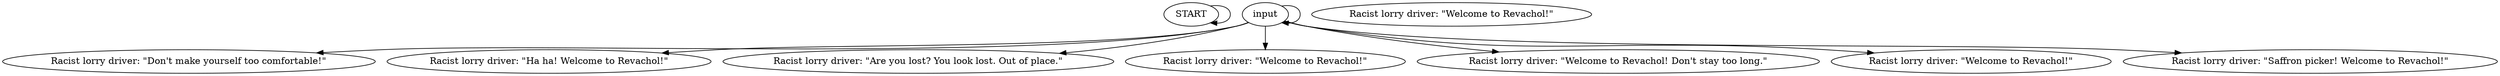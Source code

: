 # JAM / RACIST barks
# barks for the bark god, blood for the blood throne!
# ==================================================
digraph G {
	  0 [label="START"];
	  1 [label="input"];
	  2 [label="Racist lorry driver: \"Don't make yourself too comfortable!\""];
	  3 [label="Racist lorry driver: \"Ha ha! Welcome to Revachol!\""];
	  4 [label="Racist lorry driver: \"Are you lost? You look lost. Out of place.\""];
	  5 [label="Racist lorry driver: \"Welcome to Revachol!\""];
	  6 [label="Racist lorry driver: \"Welcome to Revachol!\""];
	  7 [label="Racist lorry driver: \"Welcome to Revachol! Don't stay too long.\""];
	  8 [label="Racist lorry driver: \"Welcome to Revachol!\""];
	  9 [label="Racist lorry driver: \"Saffron picker! Welcome to Revachol!\""];
	  0 -> 0
	  1 -> 1
	  1 -> 2
	  1 -> 3
	  1 -> 4
	  1 -> 5
	  1 -> 7
	  1 -> 8
	  1 -> 9
}

